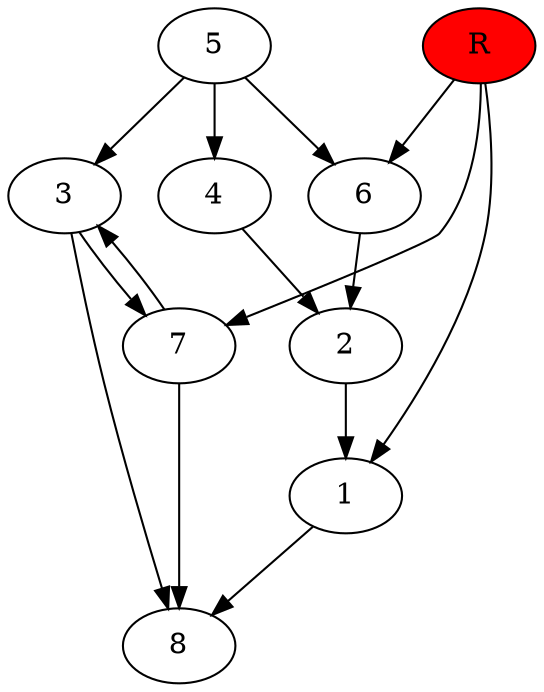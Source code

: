 digraph prb18277 {
	1
	2
	3
	4
	5
	6
	7
	8
	R [fillcolor="#ff0000" style=filled]
	1 -> 8
	2 -> 1
	3 -> 7
	3 -> 8
	4 -> 2
	5 -> 3
	5 -> 4
	5 -> 6
	6 -> 2
	7 -> 3
	7 -> 8
	R -> 1
	R -> 6
	R -> 7
}
